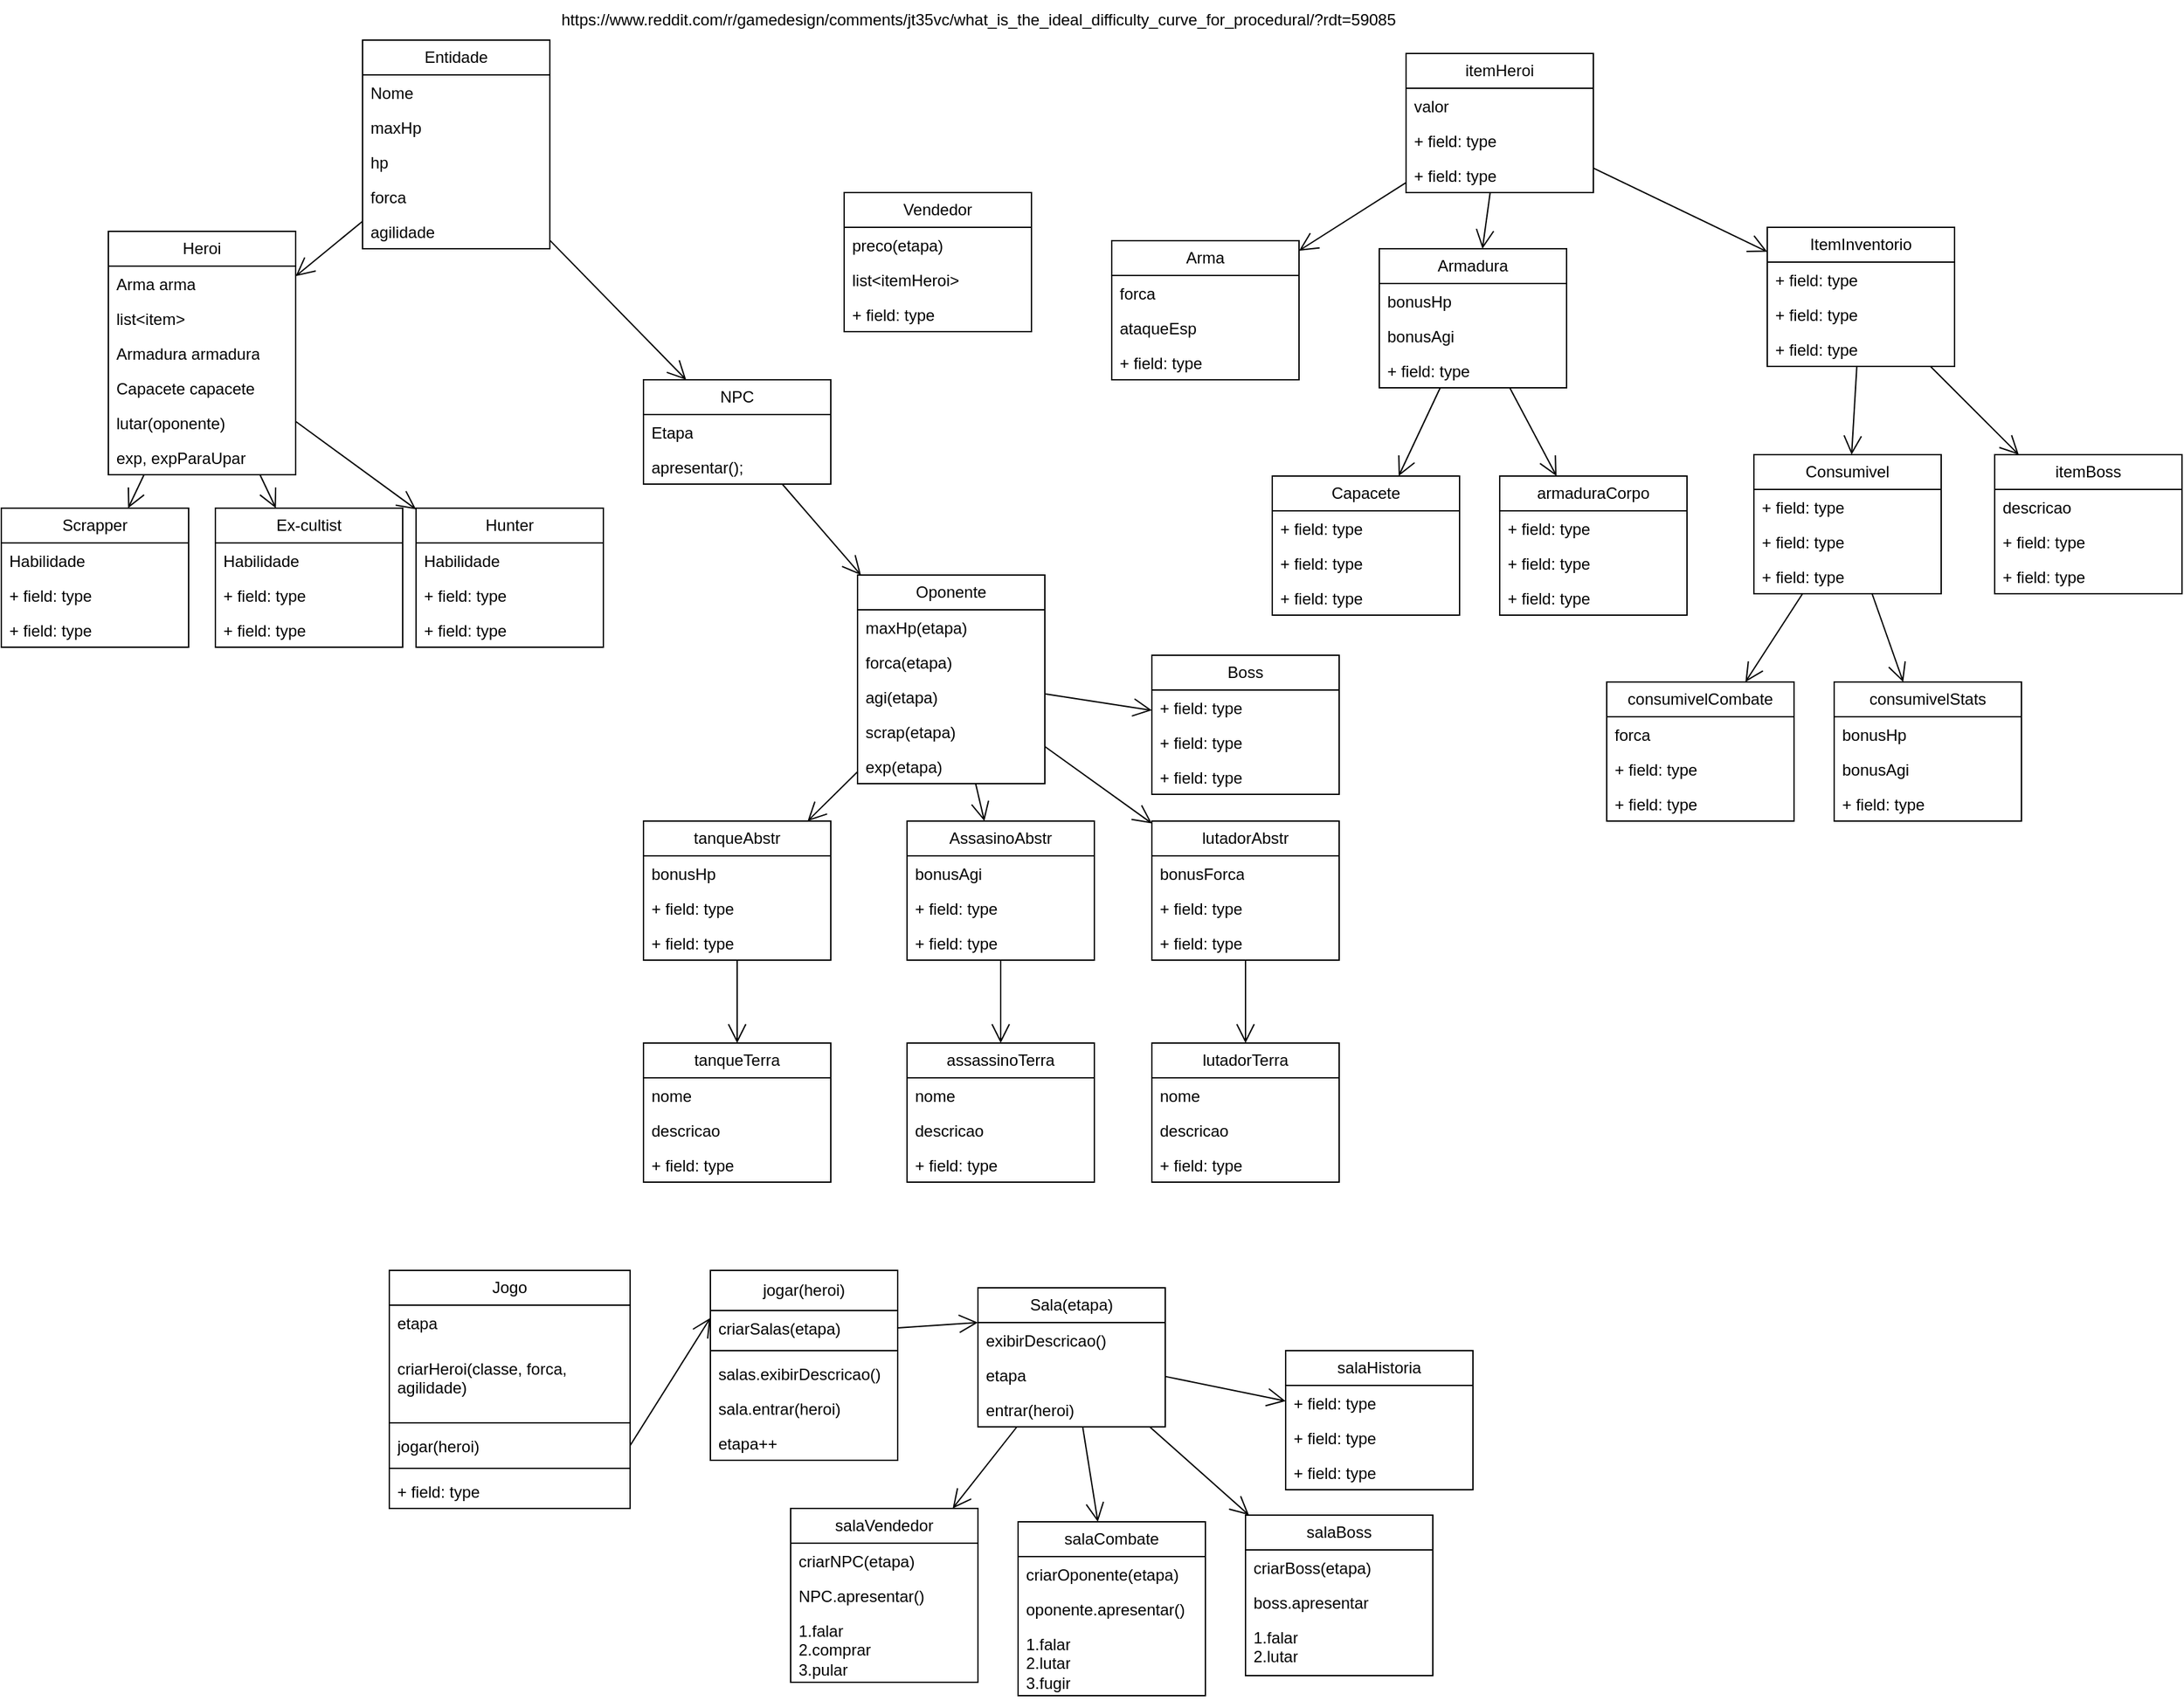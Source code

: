 <mxfile version="26.0.11">
  <diagram name="Page-1" id="Ks4hUjTOmoQuLoW8zNVV">
    <mxGraphModel dx="1886" dy="828" grid="1" gridSize="10" guides="1" tooltips="1" connect="1" arrows="1" fold="1" page="1" pageScale="1" pageWidth="827" pageHeight="1169" math="0" shadow="0">
      <root>
        <mxCell id="0" />
        <mxCell id="1" parent="0" />
        <mxCell id="yv2bnirGz5RgoXfBu01a-6" value="Entidade" style="swimlane;fontStyle=0;childLayout=stackLayout;horizontal=1;startSize=26;fillColor=none;horizontalStack=0;resizeParent=1;resizeParentMax=0;resizeLast=0;collapsible=1;marginBottom=0;whiteSpace=wrap;html=1;" parent="1" vertex="1">
          <mxGeometry x="280" y="30" width="140" height="156" as="geometry" />
        </mxCell>
        <mxCell id="yv2bnirGz5RgoXfBu01a-7" value="Nome" style="text;strokeColor=none;fillColor=none;align=left;verticalAlign=top;spacingLeft=4;spacingRight=4;overflow=hidden;rotatable=0;points=[[0,0.5],[1,0.5]];portConstraint=eastwest;whiteSpace=wrap;html=1;" parent="yv2bnirGz5RgoXfBu01a-6" vertex="1">
          <mxGeometry y="26" width="140" height="26" as="geometry" />
        </mxCell>
        <mxCell id="yv2bnirGz5RgoXfBu01a-8" value="maxHp" style="text;strokeColor=none;fillColor=none;align=left;verticalAlign=top;spacingLeft=4;spacingRight=4;overflow=hidden;rotatable=0;points=[[0,0.5],[1,0.5]];portConstraint=eastwest;whiteSpace=wrap;html=1;" parent="yv2bnirGz5RgoXfBu01a-6" vertex="1">
          <mxGeometry y="52" width="140" height="26" as="geometry" />
        </mxCell>
        <mxCell id="yv2bnirGz5RgoXfBu01a-9" value="hp" style="text;strokeColor=none;fillColor=none;align=left;verticalAlign=top;spacingLeft=4;spacingRight=4;overflow=hidden;rotatable=0;points=[[0,0.5],[1,0.5]];portConstraint=eastwest;whiteSpace=wrap;html=1;" parent="yv2bnirGz5RgoXfBu01a-6" vertex="1">
          <mxGeometry y="78" width="140" height="26" as="geometry" />
        </mxCell>
        <mxCell id="yv2bnirGz5RgoXfBu01a-36" value="forca" style="text;strokeColor=none;fillColor=none;align=left;verticalAlign=top;spacingLeft=4;spacingRight=4;overflow=hidden;rotatable=0;points=[[0,0.5],[1,0.5]];portConstraint=eastwest;whiteSpace=wrap;html=1;" parent="yv2bnirGz5RgoXfBu01a-6" vertex="1">
          <mxGeometry y="104" width="140" height="26" as="geometry" />
        </mxCell>
        <mxCell id="yv2bnirGz5RgoXfBu01a-37" value="agilidade" style="text;strokeColor=none;fillColor=none;align=left;verticalAlign=top;spacingLeft=4;spacingRight=4;overflow=hidden;rotatable=0;points=[[0,0.5],[1,0.5]];portConstraint=eastwest;whiteSpace=wrap;html=1;" parent="yv2bnirGz5RgoXfBu01a-6" vertex="1">
          <mxGeometry y="130" width="140" height="26" as="geometry" />
        </mxCell>
        <mxCell id="yv2bnirGz5RgoXfBu01a-10" value="Heroi" style="swimlane;fontStyle=0;childLayout=stackLayout;horizontal=1;startSize=26;fillColor=none;horizontalStack=0;resizeParent=1;resizeParentMax=0;resizeLast=0;collapsible=1;marginBottom=0;whiteSpace=wrap;html=1;" parent="1" vertex="1">
          <mxGeometry x="90" y="173" width="140" height="182" as="geometry" />
        </mxCell>
        <mxCell id="yv2bnirGz5RgoXfBu01a-11" value="Arma arma" style="text;strokeColor=none;fillColor=none;align=left;verticalAlign=top;spacingLeft=4;spacingRight=4;overflow=hidden;rotatable=0;points=[[0,0.5],[1,0.5]];portConstraint=eastwest;whiteSpace=wrap;html=1;" parent="yv2bnirGz5RgoXfBu01a-10" vertex="1">
          <mxGeometry y="26" width="140" height="26" as="geometry" />
        </mxCell>
        <mxCell id="yv2bnirGz5RgoXfBu01a-12" value="list&amp;lt;item&amp;gt;" style="text;strokeColor=none;fillColor=none;align=left;verticalAlign=top;spacingLeft=4;spacingRight=4;overflow=hidden;rotatable=0;points=[[0,0.5],[1,0.5]];portConstraint=eastwest;whiteSpace=wrap;html=1;" parent="yv2bnirGz5RgoXfBu01a-10" vertex="1">
          <mxGeometry y="52" width="140" height="26" as="geometry" />
        </mxCell>
        <mxCell id="yv2bnirGz5RgoXfBu01a-13" value="Armadura armadura" style="text;strokeColor=none;fillColor=none;align=left;verticalAlign=top;spacingLeft=4;spacingRight=4;overflow=hidden;rotatable=0;points=[[0,0.5],[1,0.5]];portConstraint=eastwest;whiteSpace=wrap;html=1;" parent="yv2bnirGz5RgoXfBu01a-10" vertex="1">
          <mxGeometry y="78" width="140" height="26" as="geometry" />
        </mxCell>
        <mxCell id="yv2bnirGz5RgoXfBu01a-42" value="Capacete capacete" style="text;strokeColor=none;fillColor=none;align=left;verticalAlign=top;spacingLeft=4;spacingRight=4;overflow=hidden;rotatable=0;points=[[0,0.5],[1,0.5]];portConstraint=eastwest;whiteSpace=wrap;html=1;" parent="yv2bnirGz5RgoXfBu01a-10" vertex="1">
          <mxGeometry y="104" width="140" height="26" as="geometry" />
        </mxCell>
        <mxCell id="swYuhHU8uoM_fTpDtXaQ-71" value="lutar(oponente)" style="text;strokeColor=none;fillColor=none;align=left;verticalAlign=top;spacingLeft=4;spacingRight=4;overflow=hidden;rotatable=0;points=[[0,0.5],[1,0.5]];portConstraint=eastwest;whiteSpace=wrap;html=1;" parent="yv2bnirGz5RgoXfBu01a-10" vertex="1">
          <mxGeometry y="130" width="140" height="26" as="geometry" />
        </mxCell>
        <mxCell id="swYuhHU8uoM_fTpDtXaQ-85" value="exp, expParaUpar" style="text;strokeColor=none;fillColor=none;align=left;verticalAlign=top;spacingLeft=4;spacingRight=4;overflow=hidden;rotatable=0;points=[[0,0.5],[1,0.5]];portConstraint=eastwest;whiteSpace=wrap;html=1;" parent="yv2bnirGz5RgoXfBu01a-10" vertex="1">
          <mxGeometry y="156" width="140" height="26" as="geometry" />
        </mxCell>
        <mxCell id="yv2bnirGz5RgoXfBu01a-14" value="NPC" style="swimlane;fontStyle=0;childLayout=stackLayout;horizontal=1;startSize=26;fillColor=none;horizontalStack=0;resizeParent=1;resizeParentMax=0;resizeLast=0;collapsible=1;marginBottom=0;whiteSpace=wrap;html=1;" parent="1" vertex="1">
          <mxGeometry x="490" y="284" width="140" height="78" as="geometry" />
        </mxCell>
        <mxCell id="yv2bnirGz5RgoXfBu01a-15" value="Etapa" style="text;strokeColor=none;fillColor=none;align=left;verticalAlign=top;spacingLeft=4;spacingRight=4;overflow=hidden;rotatable=0;points=[[0,0.5],[1,0.5]];portConstraint=eastwest;whiteSpace=wrap;html=1;" parent="yv2bnirGz5RgoXfBu01a-14" vertex="1">
          <mxGeometry y="26" width="140" height="26" as="geometry" />
        </mxCell>
        <mxCell id="yv2bnirGz5RgoXfBu01a-17" value="apresentar();" style="text;strokeColor=none;fillColor=none;align=left;verticalAlign=top;spacingLeft=4;spacingRight=4;overflow=hidden;rotatable=0;points=[[0,0.5],[1,0.5]];portConstraint=eastwest;whiteSpace=wrap;html=1;" parent="yv2bnirGz5RgoXfBu01a-14" vertex="1">
          <mxGeometry y="52" width="140" height="26" as="geometry" />
        </mxCell>
        <mxCell id="yv2bnirGz5RgoXfBu01a-19" value="" style="endArrow=open;endFill=1;endSize=12;html=1;rounded=0;" parent="1" source="yv2bnirGz5RgoXfBu01a-6" target="yv2bnirGz5RgoXfBu01a-10" edge="1">
          <mxGeometry width="160" relative="1" as="geometry">
            <mxPoint x="330" y="380" as="sourcePoint" />
            <mxPoint x="490" y="380" as="targetPoint" />
          </mxGeometry>
        </mxCell>
        <mxCell id="yv2bnirGz5RgoXfBu01a-20" value="" style="endArrow=open;endFill=1;endSize=12;html=1;rounded=0;" parent="1" source="yv2bnirGz5RgoXfBu01a-6" target="yv2bnirGz5RgoXfBu01a-14" edge="1">
          <mxGeometry width="160" relative="1" as="geometry">
            <mxPoint x="309" y="154" as="sourcePoint" />
            <mxPoint x="235" y="240" as="targetPoint" />
          </mxGeometry>
        </mxCell>
        <mxCell id="yv2bnirGz5RgoXfBu01a-21" value="Scrapper" style="swimlane;fontStyle=0;childLayout=stackLayout;horizontal=1;startSize=26;fillColor=none;horizontalStack=0;resizeParent=1;resizeParentMax=0;resizeLast=0;collapsible=1;marginBottom=0;whiteSpace=wrap;html=1;" parent="1" vertex="1">
          <mxGeometry x="10" y="380" width="140" height="104" as="geometry" />
        </mxCell>
        <mxCell id="yv2bnirGz5RgoXfBu01a-22" value="Habilidade" style="text;strokeColor=none;fillColor=none;align=left;verticalAlign=top;spacingLeft=4;spacingRight=4;overflow=hidden;rotatable=0;points=[[0,0.5],[1,0.5]];portConstraint=eastwest;whiteSpace=wrap;html=1;" parent="yv2bnirGz5RgoXfBu01a-21" vertex="1">
          <mxGeometry y="26" width="140" height="26" as="geometry" />
        </mxCell>
        <mxCell id="yv2bnirGz5RgoXfBu01a-23" value="+ field: type" style="text;strokeColor=none;fillColor=none;align=left;verticalAlign=top;spacingLeft=4;spacingRight=4;overflow=hidden;rotatable=0;points=[[0,0.5],[1,0.5]];portConstraint=eastwest;whiteSpace=wrap;html=1;" parent="yv2bnirGz5RgoXfBu01a-21" vertex="1">
          <mxGeometry y="52" width="140" height="26" as="geometry" />
        </mxCell>
        <mxCell id="yv2bnirGz5RgoXfBu01a-24" value="+ field: type" style="text;strokeColor=none;fillColor=none;align=left;verticalAlign=top;spacingLeft=4;spacingRight=4;overflow=hidden;rotatable=0;points=[[0,0.5],[1,0.5]];portConstraint=eastwest;whiteSpace=wrap;html=1;" parent="yv2bnirGz5RgoXfBu01a-21" vertex="1">
          <mxGeometry y="78" width="140" height="26" as="geometry" />
        </mxCell>
        <mxCell id="yv2bnirGz5RgoXfBu01a-25" value="Ex-cultist" style="swimlane;fontStyle=0;childLayout=stackLayout;horizontal=1;startSize=26;fillColor=none;horizontalStack=0;resizeParent=1;resizeParentMax=0;resizeLast=0;collapsible=1;marginBottom=0;whiteSpace=wrap;html=1;" parent="1" vertex="1">
          <mxGeometry x="170" y="380" width="140" height="104" as="geometry" />
        </mxCell>
        <mxCell id="yv2bnirGz5RgoXfBu01a-26" value="Habilidade" style="text;strokeColor=none;fillColor=none;align=left;verticalAlign=top;spacingLeft=4;spacingRight=4;overflow=hidden;rotatable=0;points=[[0,0.5],[1,0.5]];portConstraint=eastwest;whiteSpace=wrap;html=1;" parent="yv2bnirGz5RgoXfBu01a-25" vertex="1">
          <mxGeometry y="26" width="140" height="26" as="geometry" />
        </mxCell>
        <mxCell id="yv2bnirGz5RgoXfBu01a-27" value="+ field: type" style="text;strokeColor=none;fillColor=none;align=left;verticalAlign=top;spacingLeft=4;spacingRight=4;overflow=hidden;rotatable=0;points=[[0,0.5],[1,0.5]];portConstraint=eastwest;whiteSpace=wrap;html=1;" parent="yv2bnirGz5RgoXfBu01a-25" vertex="1">
          <mxGeometry y="52" width="140" height="26" as="geometry" />
        </mxCell>
        <mxCell id="yv2bnirGz5RgoXfBu01a-28" value="+ field: type" style="text;strokeColor=none;fillColor=none;align=left;verticalAlign=top;spacingLeft=4;spacingRight=4;overflow=hidden;rotatable=0;points=[[0,0.5],[1,0.5]];portConstraint=eastwest;whiteSpace=wrap;html=1;" parent="yv2bnirGz5RgoXfBu01a-25" vertex="1">
          <mxGeometry y="78" width="140" height="26" as="geometry" />
        </mxCell>
        <mxCell id="yv2bnirGz5RgoXfBu01a-29" value="Hunter" style="swimlane;fontStyle=0;childLayout=stackLayout;horizontal=1;startSize=26;fillColor=none;horizontalStack=0;resizeParent=1;resizeParentMax=0;resizeLast=0;collapsible=1;marginBottom=0;whiteSpace=wrap;html=1;" parent="1" vertex="1">
          <mxGeometry x="320" y="380" width="140" height="104" as="geometry" />
        </mxCell>
        <mxCell id="yv2bnirGz5RgoXfBu01a-30" value="Habilidade" style="text;strokeColor=none;fillColor=none;align=left;verticalAlign=top;spacingLeft=4;spacingRight=4;overflow=hidden;rotatable=0;points=[[0,0.5],[1,0.5]];portConstraint=eastwest;whiteSpace=wrap;html=1;" parent="yv2bnirGz5RgoXfBu01a-29" vertex="1">
          <mxGeometry y="26" width="140" height="26" as="geometry" />
        </mxCell>
        <mxCell id="yv2bnirGz5RgoXfBu01a-31" value="+ field: type" style="text;strokeColor=none;fillColor=none;align=left;verticalAlign=top;spacingLeft=4;spacingRight=4;overflow=hidden;rotatable=0;points=[[0,0.5],[1,0.5]];portConstraint=eastwest;whiteSpace=wrap;html=1;" parent="yv2bnirGz5RgoXfBu01a-29" vertex="1">
          <mxGeometry y="52" width="140" height="26" as="geometry" />
        </mxCell>
        <mxCell id="yv2bnirGz5RgoXfBu01a-32" value="+ field: type" style="text;strokeColor=none;fillColor=none;align=left;verticalAlign=top;spacingLeft=4;spacingRight=4;overflow=hidden;rotatable=0;points=[[0,0.5],[1,0.5]];portConstraint=eastwest;whiteSpace=wrap;html=1;" parent="yv2bnirGz5RgoXfBu01a-29" vertex="1">
          <mxGeometry y="78" width="140" height="26" as="geometry" />
        </mxCell>
        <mxCell id="yv2bnirGz5RgoXfBu01a-33" value="" style="endArrow=open;endFill=1;endSize=12;html=1;rounded=0;" parent="1" source="yv2bnirGz5RgoXfBu01a-10" target="yv2bnirGz5RgoXfBu01a-21" edge="1">
          <mxGeometry width="160" relative="1" as="geometry">
            <mxPoint x="100" y="390" as="sourcePoint" />
            <mxPoint x="260" y="390" as="targetPoint" />
          </mxGeometry>
        </mxCell>
        <mxCell id="yv2bnirGz5RgoXfBu01a-34" value="" style="endArrow=open;endFill=1;endSize=12;html=1;rounded=0;" parent="1" source="yv2bnirGz5RgoXfBu01a-10" target="yv2bnirGz5RgoXfBu01a-25" edge="1">
          <mxGeometry width="160" relative="1" as="geometry">
            <mxPoint x="430" y="250" as="sourcePoint" />
            <mxPoint x="240" y="330" as="targetPoint" />
          </mxGeometry>
        </mxCell>
        <mxCell id="yv2bnirGz5RgoXfBu01a-35" value="" style="endArrow=open;endFill=1;endSize=12;html=1;rounded=0;" parent="1" source="yv2bnirGz5RgoXfBu01a-10" target="yv2bnirGz5RgoXfBu01a-29" edge="1">
          <mxGeometry width="160" relative="1" as="geometry">
            <mxPoint x="420" y="670" as="sourcePoint" />
            <mxPoint x="580" y="670" as="targetPoint" />
          </mxGeometry>
        </mxCell>
        <mxCell id="yv2bnirGz5RgoXfBu01a-43" value="itemHeroi" style="swimlane;fontStyle=0;childLayout=stackLayout;horizontal=1;startSize=26;fillColor=none;horizontalStack=0;resizeParent=1;resizeParentMax=0;resizeLast=0;collapsible=1;marginBottom=0;whiteSpace=wrap;html=1;" parent="1" vertex="1">
          <mxGeometry x="1060" y="40" width="140" height="104" as="geometry" />
        </mxCell>
        <mxCell id="yv2bnirGz5RgoXfBu01a-44" value="valor" style="text;strokeColor=none;fillColor=none;align=left;verticalAlign=top;spacingLeft=4;spacingRight=4;overflow=hidden;rotatable=0;points=[[0,0.5],[1,0.5]];portConstraint=eastwest;whiteSpace=wrap;html=1;" parent="yv2bnirGz5RgoXfBu01a-43" vertex="1">
          <mxGeometry y="26" width="140" height="26" as="geometry" />
        </mxCell>
        <mxCell id="yv2bnirGz5RgoXfBu01a-45" value="+ field: type" style="text;strokeColor=none;fillColor=none;align=left;verticalAlign=top;spacingLeft=4;spacingRight=4;overflow=hidden;rotatable=0;points=[[0,0.5],[1,0.5]];portConstraint=eastwest;whiteSpace=wrap;html=1;" parent="yv2bnirGz5RgoXfBu01a-43" vertex="1">
          <mxGeometry y="52" width="140" height="26" as="geometry" />
        </mxCell>
        <mxCell id="yv2bnirGz5RgoXfBu01a-46" value="+ field: type" style="text;strokeColor=none;fillColor=none;align=left;verticalAlign=top;spacingLeft=4;spacingRight=4;overflow=hidden;rotatable=0;points=[[0,0.5],[1,0.5]];portConstraint=eastwest;whiteSpace=wrap;html=1;" parent="yv2bnirGz5RgoXfBu01a-43" vertex="1">
          <mxGeometry y="78" width="140" height="26" as="geometry" />
        </mxCell>
        <mxCell id="yv2bnirGz5RgoXfBu01a-47" value="Arma" style="swimlane;fontStyle=0;childLayout=stackLayout;horizontal=1;startSize=26;fillColor=none;horizontalStack=0;resizeParent=1;resizeParentMax=0;resizeLast=0;collapsible=1;marginBottom=0;whiteSpace=wrap;html=1;" parent="1" vertex="1">
          <mxGeometry x="840" y="180" width="140" height="104" as="geometry" />
        </mxCell>
        <mxCell id="yv2bnirGz5RgoXfBu01a-48" value="forca" style="text;strokeColor=none;fillColor=none;align=left;verticalAlign=top;spacingLeft=4;spacingRight=4;overflow=hidden;rotatable=0;points=[[0,0.5],[1,0.5]];portConstraint=eastwest;whiteSpace=wrap;html=1;" parent="yv2bnirGz5RgoXfBu01a-47" vertex="1">
          <mxGeometry y="26" width="140" height="26" as="geometry" />
        </mxCell>
        <mxCell id="yv2bnirGz5RgoXfBu01a-49" value="ataqueEsp" style="text;strokeColor=none;fillColor=none;align=left;verticalAlign=top;spacingLeft=4;spacingRight=4;overflow=hidden;rotatable=0;points=[[0,0.5],[1,0.5]];portConstraint=eastwest;whiteSpace=wrap;html=1;" parent="yv2bnirGz5RgoXfBu01a-47" vertex="1">
          <mxGeometry y="52" width="140" height="26" as="geometry" />
        </mxCell>
        <mxCell id="yv2bnirGz5RgoXfBu01a-50" value="+ field: type" style="text;strokeColor=none;fillColor=none;align=left;verticalAlign=top;spacingLeft=4;spacingRight=4;overflow=hidden;rotatable=0;points=[[0,0.5],[1,0.5]];portConstraint=eastwest;whiteSpace=wrap;html=1;" parent="yv2bnirGz5RgoXfBu01a-47" vertex="1">
          <mxGeometry y="78" width="140" height="26" as="geometry" />
        </mxCell>
        <mxCell id="yv2bnirGz5RgoXfBu01a-51" value="Armadura" style="swimlane;fontStyle=0;childLayout=stackLayout;horizontal=1;startSize=26;fillColor=none;horizontalStack=0;resizeParent=1;resizeParentMax=0;resizeLast=0;collapsible=1;marginBottom=0;whiteSpace=wrap;html=1;" parent="1" vertex="1">
          <mxGeometry x="1040" y="186" width="140" height="104" as="geometry" />
        </mxCell>
        <mxCell id="yv2bnirGz5RgoXfBu01a-52" value="bonusHp" style="text;strokeColor=none;fillColor=none;align=left;verticalAlign=top;spacingLeft=4;spacingRight=4;overflow=hidden;rotatable=0;points=[[0,0.5],[1,0.5]];portConstraint=eastwest;whiteSpace=wrap;html=1;" parent="yv2bnirGz5RgoXfBu01a-51" vertex="1">
          <mxGeometry y="26" width="140" height="26" as="geometry" />
        </mxCell>
        <mxCell id="yv2bnirGz5RgoXfBu01a-53" value="bonusAgi" style="text;strokeColor=none;fillColor=none;align=left;verticalAlign=top;spacingLeft=4;spacingRight=4;overflow=hidden;rotatable=0;points=[[0,0.5],[1,0.5]];portConstraint=eastwest;whiteSpace=wrap;html=1;" parent="yv2bnirGz5RgoXfBu01a-51" vertex="1">
          <mxGeometry y="52" width="140" height="26" as="geometry" />
        </mxCell>
        <mxCell id="yv2bnirGz5RgoXfBu01a-54" value="+ field: type" style="text;strokeColor=none;fillColor=none;align=left;verticalAlign=top;spacingLeft=4;spacingRight=4;overflow=hidden;rotatable=0;points=[[0,0.5],[1,0.5]];portConstraint=eastwest;whiteSpace=wrap;html=1;" parent="yv2bnirGz5RgoXfBu01a-51" vertex="1">
          <mxGeometry y="78" width="140" height="26" as="geometry" />
        </mxCell>
        <mxCell id="yv2bnirGz5RgoXfBu01a-55" value="Capacete" style="swimlane;fontStyle=0;childLayout=stackLayout;horizontal=1;startSize=26;fillColor=none;horizontalStack=0;resizeParent=1;resizeParentMax=0;resizeLast=0;collapsible=1;marginBottom=0;whiteSpace=wrap;html=1;" parent="1" vertex="1">
          <mxGeometry x="960" y="356" width="140" height="104" as="geometry" />
        </mxCell>
        <mxCell id="yv2bnirGz5RgoXfBu01a-56" value="+ field: type" style="text;strokeColor=none;fillColor=none;align=left;verticalAlign=top;spacingLeft=4;spacingRight=4;overflow=hidden;rotatable=0;points=[[0,0.5],[1,0.5]];portConstraint=eastwest;whiteSpace=wrap;html=1;" parent="yv2bnirGz5RgoXfBu01a-55" vertex="1">
          <mxGeometry y="26" width="140" height="26" as="geometry" />
        </mxCell>
        <mxCell id="yv2bnirGz5RgoXfBu01a-57" value="+ field: type" style="text;strokeColor=none;fillColor=none;align=left;verticalAlign=top;spacingLeft=4;spacingRight=4;overflow=hidden;rotatable=0;points=[[0,0.5],[1,0.5]];portConstraint=eastwest;whiteSpace=wrap;html=1;" parent="yv2bnirGz5RgoXfBu01a-55" vertex="1">
          <mxGeometry y="52" width="140" height="26" as="geometry" />
        </mxCell>
        <mxCell id="yv2bnirGz5RgoXfBu01a-58" value="+ field: type" style="text;strokeColor=none;fillColor=none;align=left;verticalAlign=top;spacingLeft=4;spacingRight=4;overflow=hidden;rotatable=0;points=[[0,0.5],[1,0.5]];portConstraint=eastwest;whiteSpace=wrap;html=1;" parent="yv2bnirGz5RgoXfBu01a-55" vertex="1">
          <mxGeometry y="78" width="140" height="26" as="geometry" />
        </mxCell>
        <mxCell id="yv2bnirGz5RgoXfBu01a-59" value="armaduraCorpo" style="swimlane;fontStyle=0;childLayout=stackLayout;horizontal=1;startSize=26;fillColor=none;horizontalStack=0;resizeParent=1;resizeParentMax=0;resizeLast=0;collapsible=1;marginBottom=0;whiteSpace=wrap;html=1;" parent="1" vertex="1">
          <mxGeometry x="1130" y="356" width="140" height="104" as="geometry" />
        </mxCell>
        <mxCell id="yv2bnirGz5RgoXfBu01a-60" value="+ field: type" style="text;strokeColor=none;fillColor=none;align=left;verticalAlign=top;spacingLeft=4;spacingRight=4;overflow=hidden;rotatable=0;points=[[0,0.5],[1,0.5]];portConstraint=eastwest;whiteSpace=wrap;html=1;" parent="yv2bnirGz5RgoXfBu01a-59" vertex="1">
          <mxGeometry y="26" width="140" height="26" as="geometry" />
        </mxCell>
        <mxCell id="yv2bnirGz5RgoXfBu01a-61" value="+ field: type" style="text;strokeColor=none;fillColor=none;align=left;verticalAlign=top;spacingLeft=4;spacingRight=4;overflow=hidden;rotatable=0;points=[[0,0.5],[1,0.5]];portConstraint=eastwest;whiteSpace=wrap;html=1;" parent="yv2bnirGz5RgoXfBu01a-59" vertex="1">
          <mxGeometry y="52" width="140" height="26" as="geometry" />
        </mxCell>
        <mxCell id="yv2bnirGz5RgoXfBu01a-62" value="+ field: type" style="text;strokeColor=none;fillColor=none;align=left;verticalAlign=top;spacingLeft=4;spacingRight=4;overflow=hidden;rotatable=0;points=[[0,0.5],[1,0.5]];portConstraint=eastwest;whiteSpace=wrap;html=1;" parent="yv2bnirGz5RgoXfBu01a-59" vertex="1">
          <mxGeometry y="78" width="140" height="26" as="geometry" />
        </mxCell>
        <mxCell id="yv2bnirGz5RgoXfBu01a-63" value="ItemInventorio" style="swimlane;fontStyle=0;childLayout=stackLayout;horizontal=1;startSize=26;fillColor=none;horizontalStack=0;resizeParent=1;resizeParentMax=0;resizeLast=0;collapsible=1;marginBottom=0;whiteSpace=wrap;html=1;" parent="1" vertex="1">
          <mxGeometry x="1330" y="170" width="140" height="104" as="geometry" />
        </mxCell>
        <mxCell id="yv2bnirGz5RgoXfBu01a-64" value="+ field: type" style="text;strokeColor=none;fillColor=none;align=left;verticalAlign=top;spacingLeft=4;spacingRight=4;overflow=hidden;rotatable=0;points=[[0,0.5],[1,0.5]];portConstraint=eastwest;whiteSpace=wrap;html=1;" parent="yv2bnirGz5RgoXfBu01a-63" vertex="1">
          <mxGeometry y="26" width="140" height="26" as="geometry" />
        </mxCell>
        <mxCell id="yv2bnirGz5RgoXfBu01a-65" value="+ field: type" style="text;strokeColor=none;fillColor=none;align=left;verticalAlign=top;spacingLeft=4;spacingRight=4;overflow=hidden;rotatable=0;points=[[0,0.5],[1,0.5]];portConstraint=eastwest;whiteSpace=wrap;html=1;" parent="yv2bnirGz5RgoXfBu01a-63" vertex="1">
          <mxGeometry y="52" width="140" height="26" as="geometry" />
        </mxCell>
        <mxCell id="yv2bnirGz5RgoXfBu01a-66" value="+ field: type" style="text;strokeColor=none;fillColor=none;align=left;verticalAlign=top;spacingLeft=4;spacingRight=4;overflow=hidden;rotatable=0;points=[[0,0.5],[1,0.5]];portConstraint=eastwest;whiteSpace=wrap;html=1;" parent="yv2bnirGz5RgoXfBu01a-63" vertex="1">
          <mxGeometry y="78" width="140" height="26" as="geometry" />
        </mxCell>
        <mxCell id="yv2bnirGz5RgoXfBu01a-67" value="Consumivel" style="swimlane;fontStyle=0;childLayout=stackLayout;horizontal=1;startSize=26;fillColor=none;horizontalStack=0;resizeParent=1;resizeParentMax=0;resizeLast=0;collapsible=1;marginBottom=0;whiteSpace=wrap;html=1;" parent="1" vertex="1">
          <mxGeometry x="1320" y="340" width="140" height="104" as="geometry" />
        </mxCell>
        <mxCell id="yv2bnirGz5RgoXfBu01a-68" value="+ field: type" style="text;strokeColor=none;fillColor=none;align=left;verticalAlign=top;spacingLeft=4;spacingRight=4;overflow=hidden;rotatable=0;points=[[0,0.5],[1,0.5]];portConstraint=eastwest;whiteSpace=wrap;html=1;" parent="yv2bnirGz5RgoXfBu01a-67" vertex="1">
          <mxGeometry y="26" width="140" height="26" as="geometry" />
        </mxCell>
        <mxCell id="yv2bnirGz5RgoXfBu01a-69" value="+ field: type" style="text;strokeColor=none;fillColor=none;align=left;verticalAlign=top;spacingLeft=4;spacingRight=4;overflow=hidden;rotatable=0;points=[[0,0.5],[1,0.5]];portConstraint=eastwest;whiteSpace=wrap;html=1;" parent="yv2bnirGz5RgoXfBu01a-67" vertex="1">
          <mxGeometry y="52" width="140" height="26" as="geometry" />
        </mxCell>
        <mxCell id="yv2bnirGz5RgoXfBu01a-70" value="+ field: type" style="text;strokeColor=none;fillColor=none;align=left;verticalAlign=top;spacingLeft=4;spacingRight=4;overflow=hidden;rotatable=0;points=[[0,0.5],[1,0.5]];portConstraint=eastwest;whiteSpace=wrap;html=1;" parent="yv2bnirGz5RgoXfBu01a-67" vertex="1">
          <mxGeometry y="78" width="140" height="26" as="geometry" />
        </mxCell>
        <mxCell id="yv2bnirGz5RgoXfBu01a-71" value="itemBoss" style="swimlane;fontStyle=0;childLayout=stackLayout;horizontal=1;startSize=26;fillColor=none;horizontalStack=0;resizeParent=1;resizeParentMax=0;resizeLast=0;collapsible=1;marginBottom=0;whiteSpace=wrap;html=1;" parent="1" vertex="1">
          <mxGeometry x="1500" y="340" width="140" height="104" as="geometry" />
        </mxCell>
        <mxCell id="yv2bnirGz5RgoXfBu01a-72" value="descricao" style="text;strokeColor=none;fillColor=none;align=left;verticalAlign=top;spacingLeft=4;spacingRight=4;overflow=hidden;rotatable=0;points=[[0,0.5],[1,0.5]];portConstraint=eastwest;whiteSpace=wrap;html=1;" parent="yv2bnirGz5RgoXfBu01a-71" vertex="1">
          <mxGeometry y="26" width="140" height="26" as="geometry" />
        </mxCell>
        <mxCell id="yv2bnirGz5RgoXfBu01a-73" value="+ field: type" style="text;strokeColor=none;fillColor=none;align=left;verticalAlign=top;spacingLeft=4;spacingRight=4;overflow=hidden;rotatable=0;points=[[0,0.5],[1,0.5]];portConstraint=eastwest;whiteSpace=wrap;html=1;" parent="yv2bnirGz5RgoXfBu01a-71" vertex="1">
          <mxGeometry y="52" width="140" height="26" as="geometry" />
        </mxCell>
        <mxCell id="yv2bnirGz5RgoXfBu01a-74" value="+ field: type" style="text;strokeColor=none;fillColor=none;align=left;verticalAlign=top;spacingLeft=4;spacingRight=4;overflow=hidden;rotatable=0;points=[[0,0.5],[1,0.5]];portConstraint=eastwest;whiteSpace=wrap;html=1;" parent="yv2bnirGz5RgoXfBu01a-71" vertex="1">
          <mxGeometry y="78" width="140" height="26" as="geometry" />
        </mxCell>
        <mxCell id="yv2bnirGz5RgoXfBu01a-75" value="consumivelCombate" style="swimlane;fontStyle=0;childLayout=stackLayout;horizontal=1;startSize=26;fillColor=none;horizontalStack=0;resizeParent=1;resizeParentMax=0;resizeLast=0;collapsible=1;marginBottom=0;whiteSpace=wrap;html=1;" parent="1" vertex="1">
          <mxGeometry x="1210" y="510" width="140" height="104" as="geometry" />
        </mxCell>
        <mxCell id="yv2bnirGz5RgoXfBu01a-76" value="forca" style="text;strokeColor=none;fillColor=none;align=left;verticalAlign=top;spacingLeft=4;spacingRight=4;overflow=hidden;rotatable=0;points=[[0,0.5],[1,0.5]];portConstraint=eastwest;whiteSpace=wrap;html=1;" parent="yv2bnirGz5RgoXfBu01a-75" vertex="1">
          <mxGeometry y="26" width="140" height="26" as="geometry" />
        </mxCell>
        <mxCell id="yv2bnirGz5RgoXfBu01a-77" value="+ field: type" style="text;strokeColor=none;fillColor=none;align=left;verticalAlign=top;spacingLeft=4;spacingRight=4;overflow=hidden;rotatable=0;points=[[0,0.5],[1,0.5]];portConstraint=eastwest;whiteSpace=wrap;html=1;" parent="yv2bnirGz5RgoXfBu01a-75" vertex="1">
          <mxGeometry y="52" width="140" height="26" as="geometry" />
        </mxCell>
        <mxCell id="yv2bnirGz5RgoXfBu01a-78" value="+ field: type" style="text;strokeColor=none;fillColor=none;align=left;verticalAlign=top;spacingLeft=4;spacingRight=4;overflow=hidden;rotatable=0;points=[[0,0.5],[1,0.5]];portConstraint=eastwest;whiteSpace=wrap;html=1;" parent="yv2bnirGz5RgoXfBu01a-75" vertex="1">
          <mxGeometry y="78" width="140" height="26" as="geometry" />
        </mxCell>
        <mxCell id="yv2bnirGz5RgoXfBu01a-79" value="consumivelStats" style="swimlane;fontStyle=0;childLayout=stackLayout;horizontal=1;startSize=26;fillColor=none;horizontalStack=0;resizeParent=1;resizeParentMax=0;resizeLast=0;collapsible=1;marginBottom=0;whiteSpace=wrap;html=1;" parent="1" vertex="1">
          <mxGeometry x="1380" y="510" width="140" height="104" as="geometry" />
        </mxCell>
        <mxCell id="yv2bnirGz5RgoXfBu01a-80" value="bonusHp" style="text;strokeColor=none;fillColor=none;align=left;verticalAlign=top;spacingLeft=4;spacingRight=4;overflow=hidden;rotatable=0;points=[[0,0.5],[1,0.5]];portConstraint=eastwest;whiteSpace=wrap;html=1;" parent="yv2bnirGz5RgoXfBu01a-79" vertex="1">
          <mxGeometry y="26" width="140" height="26" as="geometry" />
        </mxCell>
        <mxCell id="yv2bnirGz5RgoXfBu01a-81" value="bonusAgi" style="text;strokeColor=none;fillColor=none;align=left;verticalAlign=top;spacingLeft=4;spacingRight=4;overflow=hidden;rotatable=0;points=[[0,0.5],[1,0.5]];portConstraint=eastwest;whiteSpace=wrap;html=1;" parent="yv2bnirGz5RgoXfBu01a-79" vertex="1">
          <mxGeometry y="52" width="140" height="26" as="geometry" />
        </mxCell>
        <mxCell id="yv2bnirGz5RgoXfBu01a-82" value="+ field: type" style="text;strokeColor=none;fillColor=none;align=left;verticalAlign=top;spacingLeft=4;spacingRight=4;overflow=hidden;rotatable=0;points=[[0,0.5],[1,0.5]];portConstraint=eastwest;whiteSpace=wrap;html=1;" parent="yv2bnirGz5RgoXfBu01a-79" vertex="1">
          <mxGeometry y="78" width="140" height="26" as="geometry" />
        </mxCell>
        <mxCell id="yv2bnirGz5RgoXfBu01a-83" value="" style="endArrow=open;endFill=1;endSize=12;html=1;rounded=0;" parent="1" source="yv2bnirGz5RgoXfBu01a-67" target="yv2bnirGz5RgoXfBu01a-79" edge="1">
          <mxGeometry width="160" relative="1" as="geometry">
            <mxPoint x="970" y="580" as="sourcePoint" />
            <mxPoint x="1130" y="580" as="targetPoint" />
          </mxGeometry>
        </mxCell>
        <mxCell id="yv2bnirGz5RgoXfBu01a-84" value="" style="endArrow=open;endFill=1;endSize=12;html=1;rounded=0;" parent="1" source="yv2bnirGz5RgoXfBu01a-63" target="yv2bnirGz5RgoXfBu01a-71" edge="1">
          <mxGeometry width="160" relative="1" as="geometry">
            <mxPoint x="980" y="590" as="sourcePoint" />
            <mxPoint x="1140" y="590" as="targetPoint" />
          </mxGeometry>
        </mxCell>
        <mxCell id="yv2bnirGz5RgoXfBu01a-85" value="" style="endArrow=open;endFill=1;endSize=12;html=1;rounded=0;" parent="1" source="yv2bnirGz5RgoXfBu01a-63" target="yv2bnirGz5RgoXfBu01a-67" edge="1">
          <mxGeometry width="160" relative="1" as="geometry">
            <mxPoint x="990" y="600" as="sourcePoint" />
            <mxPoint x="1150" y="600" as="targetPoint" />
          </mxGeometry>
        </mxCell>
        <mxCell id="yv2bnirGz5RgoXfBu01a-86" value="" style="endArrow=open;endFill=1;endSize=12;html=1;rounded=0;" parent="1" source="yv2bnirGz5RgoXfBu01a-67" target="yv2bnirGz5RgoXfBu01a-75" edge="1">
          <mxGeometry width="160" relative="1" as="geometry">
            <mxPoint x="1000" y="610" as="sourcePoint" />
            <mxPoint x="1160" y="610" as="targetPoint" />
          </mxGeometry>
        </mxCell>
        <mxCell id="yv2bnirGz5RgoXfBu01a-87" value="" style="endArrow=open;endFill=1;endSize=12;html=1;rounded=0;" parent="1" source="yv2bnirGz5RgoXfBu01a-51" target="yv2bnirGz5RgoXfBu01a-55" edge="1">
          <mxGeometry width="160" relative="1" as="geometry">
            <mxPoint x="1010" y="620" as="sourcePoint" />
            <mxPoint x="1170" y="620" as="targetPoint" />
          </mxGeometry>
        </mxCell>
        <mxCell id="yv2bnirGz5RgoXfBu01a-88" value="" style="endArrow=open;endFill=1;endSize=12;html=1;rounded=0;" parent="1" source="yv2bnirGz5RgoXfBu01a-51" target="yv2bnirGz5RgoXfBu01a-59" edge="1">
          <mxGeometry width="160" relative="1" as="geometry">
            <mxPoint x="1020" y="630" as="sourcePoint" />
            <mxPoint x="1180" y="630" as="targetPoint" />
          </mxGeometry>
        </mxCell>
        <mxCell id="yv2bnirGz5RgoXfBu01a-89" value="" style="endArrow=open;endFill=1;endSize=12;html=1;rounded=0;" parent="1" source="yv2bnirGz5RgoXfBu01a-43" target="yv2bnirGz5RgoXfBu01a-63" edge="1">
          <mxGeometry width="160" relative="1" as="geometry">
            <mxPoint x="1030" y="640" as="sourcePoint" />
            <mxPoint x="1190" y="640" as="targetPoint" />
          </mxGeometry>
        </mxCell>
        <mxCell id="yv2bnirGz5RgoXfBu01a-90" value="" style="endArrow=open;endFill=1;endSize=12;html=1;rounded=0;" parent="1" source="yv2bnirGz5RgoXfBu01a-43" target="yv2bnirGz5RgoXfBu01a-51" edge="1">
          <mxGeometry width="160" relative="1" as="geometry">
            <mxPoint x="1040" y="650" as="sourcePoint" />
            <mxPoint x="1200" y="650" as="targetPoint" />
          </mxGeometry>
        </mxCell>
        <mxCell id="yv2bnirGz5RgoXfBu01a-91" value="" style="endArrow=open;endFill=1;endSize=12;html=1;rounded=0;" parent="1" source="yv2bnirGz5RgoXfBu01a-43" target="yv2bnirGz5RgoXfBu01a-47" edge="1">
          <mxGeometry width="160" relative="1" as="geometry">
            <mxPoint x="940" y="702" as="sourcePoint" />
            <mxPoint x="1210" y="660" as="targetPoint" />
          </mxGeometry>
        </mxCell>
        <mxCell id="yv2bnirGz5RgoXfBu01a-92" value="https://www.reddit.com/r/gamedesign/comments/jt35vc/what_is_the_ideal_difficulty_curve_for_procedural/?rdt=59085" style="text;html=1;align=center;verticalAlign=middle;resizable=0;points=[];autosize=1;strokeColor=none;fillColor=none;" parent="1" vertex="1">
          <mxGeometry x="415" width="650" height="30" as="geometry" />
        </mxCell>
        <mxCell id="swYuhHU8uoM_fTpDtXaQ-2" value="Vendedor" style="swimlane;fontStyle=0;childLayout=stackLayout;horizontal=1;startSize=26;fillColor=none;horizontalStack=0;resizeParent=1;resizeParentMax=0;resizeLast=0;collapsible=1;marginBottom=0;whiteSpace=wrap;html=1;" parent="1" vertex="1">
          <mxGeometry x="640" y="144" width="140" height="104" as="geometry" />
        </mxCell>
        <mxCell id="swYuhHU8uoM_fTpDtXaQ-3" value="preco(etapa)" style="text;strokeColor=none;fillColor=none;align=left;verticalAlign=top;spacingLeft=4;spacingRight=4;overflow=hidden;rotatable=0;points=[[0,0.5],[1,0.5]];portConstraint=eastwest;whiteSpace=wrap;html=1;" parent="swYuhHU8uoM_fTpDtXaQ-2" vertex="1">
          <mxGeometry y="26" width="140" height="26" as="geometry" />
        </mxCell>
        <mxCell id="swYuhHU8uoM_fTpDtXaQ-4" value="list&amp;lt;itemHeroi&amp;gt;" style="text;strokeColor=none;fillColor=none;align=left;verticalAlign=top;spacingLeft=4;spacingRight=4;overflow=hidden;rotatable=0;points=[[0,0.5],[1,0.5]];portConstraint=eastwest;whiteSpace=wrap;html=1;" parent="swYuhHU8uoM_fTpDtXaQ-2" vertex="1">
          <mxGeometry y="52" width="140" height="26" as="geometry" />
        </mxCell>
        <mxCell id="swYuhHU8uoM_fTpDtXaQ-5" value="+ field: type" style="text;strokeColor=none;fillColor=none;align=left;verticalAlign=top;spacingLeft=4;spacingRight=4;overflow=hidden;rotatable=0;points=[[0,0.5],[1,0.5]];portConstraint=eastwest;whiteSpace=wrap;html=1;" parent="swYuhHU8uoM_fTpDtXaQ-2" vertex="1">
          <mxGeometry y="78" width="140" height="26" as="geometry" />
        </mxCell>
        <mxCell id="swYuhHU8uoM_fTpDtXaQ-6" value="Oponente" style="swimlane;fontStyle=0;childLayout=stackLayout;horizontal=1;startSize=26;fillColor=none;horizontalStack=0;resizeParent=1;resizeParentMax=0;resizeLast=0;collapsible=1;marginBottom=0;whiteSpace=wrap;html=1;" parent="1" vertex="1">
          <mxGeometry x="650" y="430" width="140" height="156" as="geometry" />
        </mxCell>
        <mxCell id="swYuhHU8uoM_fTpDtXaQ-7" value="maxHp(etapa)" style="text;strokeColor=none;fillColor=none;align=left;verticalAlign=top;spacingLeft=4;spacingRight=4;overflow=hidden;rotatable=0;points=[[0,0.5],[1,0.5]];portConstraint=eastwest;whiteSpace=wrap;html=1;" parent="swYuhHU8uoM_fTpDtXaQ-6" vertex="1">
          <mxGeometry y="26" width="140" height="26" as="geometry" />
        </mxCell>
        <mxCell id="swYuhHU8uoM_fTpDtXaQ-8" value="forca(etapa)" style="text;strokeColor=none;fillColor=none;align=left;verticalAlign=top;spacingLeft=4;spacingRight=4;overflow=hidden;rotatable=0;points=[[0,0.5],[1,0.5]];portConstraint=eastwest;whiteSpace=wrap;html=1;" parent="swYuhHU8uoM_fTpDtXaQ-6" vertex="1">
          <mxGeometry y="52" width="140" height="26" as="geometry" />
        </mxCell>
        <mxCell id="swYuhHU8uoM_fTpDtXaQ-9" value="agi(etapa)" style="text;strokeColor=none;fillColor=none;align=left;verticalAlign=top;spacingLeft=4;spacingRight=4;overflow=hidden;rotatable=0;points=[[0,0.5],[1,0.5]];portConstraint=eastwest;whiteSpace=wrap;html=1;" parent="swYuhHU8uoM_fTpDtXaQ-6" vertex="1">
          <mxGeometry y="78" width="140" height="26" as="geometry" />
        </mxCell>
        <mxCell id="swYuhHU8uoM_fTpDtXaQ-12" value="scrap(etapa)" style="text;strokeColor=none;fillColor=none;align=left;verticalAlign=top;spacingLeft=4;spacingRight=4;overflow=hidden;rotatable=0;points=[[0,0.5],[1,0.5]];portConstraint=eastwest;whiteSpace=wrap;html=1;" parent="swYuhHU8uoM_fTpDtXaQ-6" vertex="1">
          <mxGeometry y="104" width="140" height="26" as="geometry" />
        </mxCell>
        <mxCell id="swYuhHU8uoM_fTpDtXaQ-86" value="exp(etapa)" style="text;strokeColor=none;fillColor=none;align=left;verticalAlign=top;spacingLeft=4;spacingRight=4;overflow=hidden;rotatable=0;points=[[0,0.5],[1,0.5]];portConstraint=eastwest;whiteSpace=wrap;html=1;" parent="swYuhHU8uoM_fTpDtXaQ-6" vertex="1">
          <mxGeometry y="130" width="140" height="26" as="geometry" />
        </mxCell>
        <mxCell id="swYuhHU8uoM_fTpDtXaQ-11" value="" style="endArrow=open;endFill=1;endSize=12;html=1;rounded=0;" parent="1" source="yv2bnirGz5RgoXfBu01a-14" target="swYuhHU8uoM_fTpDtXaQ-6" edge="1">
          <mxGeometry width="160" relative="1" as="geometry">
            <mxPoint x="250" y="710" as="sourcePoint" />
            <mxPoint x="410" y="710" as="targetPoint" />
          </mxGeometry>
        </mxCell>
        <mxCell id="swYuhHU8uoM_fTpDtXaQ-13" value="tanqueAbstr" style="swimlane;fontStyle=0;childLayout=stackLayout;horizontal=1;startSize=26;fillColor=none;horizontalStack=0;resizeParent=1;resizeParentMax=0;resizeLast=0;collapsible=1;marginBottom=0;whiteSpace=wrap;html=1;" parent="1" vertex="1">
          <mxGeometry x="490" y="614" width="140" height="104" as="geometry" />
        </mxCell>
        <mxCell id="swYuhHU8uoM_fTpDtXaQ-14" value="bonusHp" style="text;strokeColor=none;fillColor=none;align=left;verticalAlign=top;spacingLeft=4;spacingRight=4;overflow=hidden;rotatable=0;points=[[0,0.5],[1,0.5]];portConstraint=eastwest;whiteSpace=wrap;html=1;" parent="swYuhHU8uoM_fTpDtXaQ-13" vertex="1">
          <mxGeometry y="26" width="140" height="26" as="geometry" />
        </mxCell>
        <mxCell id="swYuhHU8uoM_fTpDtXaQ-15" value="+ field: type" style="text;strokeColor=none;fillColor=none;align=left;verticalAlign=top;spacingLeft=4;spacingRight=4;overflow=hidden;rotatable=0;points=[[0,0.5],[1,0.5]];portConstraint=eastwest;whiteSpace=wrap;html=1;" parent="swYuhHU8uoM_fTpDtXaQ-13" vertex="1">
          <mxGeometry y="52" width="140" height="26" as="geometry" />
        </mxCell>
        <mxCell id="swYuhHU8uoM_fTpDtXaQ-16" value="+ field: type" style="text;strokeColor=none;fillColor=none;align=left;verticalAlign=top;spacingLeft=4;spacingRight=4;overflow=hidden;rotatable=0;points=[[0,0.5],[1,0.5]];portConstraint=eastwest;whiteSpace=wrap;html=1;" parent="swYuhHU8uoM_fTpDtXaQ-13" vertex="1">
          <mxGeometry y="78" width="140" height="26" as="geometry" />
        </mxCell>
        <mxCell id="swYuhHU8uoM_fTpDtXaQ-17" value="AssasinoAbstr" style="swimlane;fontStyle=0;childLayout=stackLayout;horizontal=1;startSize=26;fillColor=none;horizontalStack=0;resizeParent=1;resizeParentMax=0;resizeLast=0;collapsible=1;marginBottom=0;whiteSpace=wrap;html=1;" parent="1" vertex="1">
          <mxGeometry x="687" y="614" width="140" height="104" as="geometry" />
        </mxCell>
        <mxCell id="swYuhHU8uoM_fTpDtXaQ-18" value="bonusAgi" style="text;strokeColor=none;fillColor=none;align=left;verticalAlign=top;spacingLeft=4;spacingRight=4;overflow=hidden;rotatable=0;points=[[0,0.5],[1,0.5]];portConstraint=eastwest;whiteSpace=wrap;html=1;" parent="swYuhHU8uoM_fTpDtXaQ-17" vertex="1">
          <mxGeometry y="26" width="140" height="26" as="geometry" />
        </mxCell>
        <mxCell id="swYuhHU8uoM_fTpDtXaQ-19" value="+ field: type" style="text;strokeColor=none;fillColor=none;align=left;verticalAlign=top;spacingLeft=4;spacingRight=4;overflow=hidden;rotatable=0;points=[[0,0.5],[1,0.5]];portConstraint=eastwest;whiteSpace=wrap;html=1;" parent="swYuhHU8uoM_fTpDtXaQ-17" vertex="1">
          <mxGeometry y="52" width="140" height="26" as="geometry" />
        </mxCell>
        <mxCell id="swYuhHU8uoM_fTpDtXaQ-20" value="+ field: type" style="text;strokeColor=none;fillColor=none;align=left;verticalAlign=top;spacingLeft=4;spacingRight=4;overflow=hidden;rotatable=0;points=[[0,0.5],[1,0.5]];portConstraint=eastwest;whiteSpace=wrap;html=1;" parent="swYuhHU8uoM_fTpDtXaQ-17" vertex="1">
          <mxGeometry y="78" width="140" height="26" as="geometry" />
        </mxCell>
        <mxCell id="swYuhHU8uoM_fTpDtXaQ-21" value="lutadorAbstr" style="swimlane;fontStyle=0;childLayout=stackLayout;horizontal=1;startSize=26;fillColor=none;horizontalStack=0;resizeParent=1;resizeParentMax=0;resizeLast=0;collapsible=1;marginBottom=0;whiteSpace=wrap;html=1;" parent="1" vertex="1">
          <mxGeometry x="870" y="614" width="140" height="104" as="geometry" />
        </mxCell>
        <mxCell id="swYuhHU8uoM_fTpDtXaQ-22" value="bonusForca" style="text;strokeColor=none;fillColor=none;align=left;verticalAlign=top;spacingLeft=4;spacingRight=4;overflow=hidden;rotatable=0;points=[[0,0.5],[1,0.5]];portConstraint=eastwest;whiteSpace=wrap;html=1;" parent="swYuhHU8uoM_fTpDtXaQ-21" vertex="1">
          <mxGeometry y="26" width="140" height="26" as="geometry" />
        </mxCell>
        <mxCell id="swYuhHU8uoM_fTpDtXaQ-23" value="+ field: type" style="text;strokeColor=none;fillColor=none;align=left;verticalAlign=top;spacingLeft=4;spacingRight=4;overflow=hidden;rotatable=0;points=[[0,0.5],[1,0.5]];portConstraint=eastwest;whiteSpace=wrap;html=1;" parent="swYuhHU8uoM_fTpDtXaQ-21" vertex="1">
          <mxGeometry y="52" width="140" height="26" as="geometry" />
        </mxCell>
        <mxCell id="swYuhHU8uoM_fTpDtXaQ-24" value="+ field: type" style="text;strokeColor=none;fillColor=none;align=left;verticalAlign=top;spacingLeft=4;spacingRight=4;overflow=hidden;rotatable=0;points=[[0,0.5],[1,0.5]];portConstraint=eastwest;whiteSpace=wrap;html=1;" parent="swYuhHU8uoM_fTpDtXaQ-21" vertex="1">
          <mxGeometry y="78" width="140" height="26" as="geometry" />
        </mxCell>
        <mxCell id="swYuhHU8uoM_fTpDtXaQ-25" value="" style="endArrow=open;endFill=1;endSize=12;html=1;rounded=0;" parent="1" source="swYuhHU8uoM_fTpDtXaQ-6" target="swYuhHU8uoM_fTpDtXaQ-21" edge="1">
          <mxGeometry width="160" relative="1" as="geometry">
            <mxPoint x="460" y="870" as="sourcePoint" />
            <mxPoint x="620" y="870" as="targetPoint" />
          </mxGeometry>
        </mxCell>
        <mxCell id="swYuhHU8uoM_fTpDtXaQ-26" value="" style="endArrow=open;endFill=1;endSize=12;html=1;rounded=0;" parent="1" source="swYuhHU8uoM_fTpDtXaQ-6" target="swYuhHU8uoM_fTpDtXaQ-17" edge="1">
          <mxGeometry width="160" relative="1" as="geometry">
            <mxPoint x="200" y="790" as="sourcePoint" />
            <mxPoint x="360" y="790" as="targetPoint" />
          </mxGeometry>
        </mxCell>
        <mxCell id="swYuhHU8uoM_fTpDtXaQ-27" value="" style="endArrow=open;endFill=1;endSize=12;html=1;rounded=0;" parent="1" source="swYuhHU8uoM_fTpDtXaQ-6" target="swYuhHU8uoM_fTpDtXaQ-13" edge="1">
          <mxGeometry width="160" relative="1" as="geometry">
            <mxPoint x="190" y="960" as="sourcePoint" />
            <mxPoint x="350" y="960" as="targetPoint" />
          </mxGeometry>
        </mxCell>
        <mxCell id="swYuhHU8uoM_fTpDtXaQ-29" value="Boss" style="swimlane;fontStyle=0;childLayout=stackLayout;horizontal=1;startSize=26;fillColor=none;horizontalStack=0;resizeParent=1;resizeParentMax=0;resizeLast=0;collapsible=1;marginBottom=0;whiteSpace=wrap;html=1;" parent="1" vertex="1">
          <mxGeometry x="870" y="490" width="140" height="104" as="geometry" />
        </mxCell>
        <mxCell id="swYuhHU8uoM_fTpDtXaQ-30" value="+ field: type" style="text;strokeColor=none;fillColor=none;align=left;verticalAlign=top;spacingLeft=4;spacingRight=4;overflow=hidden;rotatable=0;points=[[0,0.5],[1,0.5]];portConstraint=eastwest;whiteSpace=wrap;html=1;" parent="swYuhHU8uoM_fTpDtXaQ-29" vertex="1">
          <mxGeometry y="26" width="140" height="26" as="geometry" />
        </mxCell>
        <mxCell id="swYuhHU8uoM_fTpDtXaQ-31" value="+ field: type" style="text;strokeColor=none;fillColor=none;align=left;verticalAlign=top;spacingLeft=4;spacingRight=4;overflow=hidden;rotatable=0;points=[[0,0.5],[1,0.5]];portConstraint=eastwest;whiteSpace=wrap;html=1;" parent="swYuhHU8uoM_fTpDtXaQ-29" vertex="1">
          <mxGeometry y="52" width="140" height="26" as="geometry" />
        </mxCell>
        <mxCell id="swYuhHU8uoM_fTpDtXaQ-32" value="+ field: type" style="text;strokeColor=none;fillColor=none;align=left;verticalAlign=top;spacingLeft=4;spacingRight=4;overflow=hidden;rotatable=0;points=[[0,0.5],[1,0.5]];portConstraint=eastwest;whiteSpace=wrap;html=1;" parent="swYuhHU8uoM_fTpDtXaQ-29" vertex="1">
          <mxGeometry y="78" width="140" height="26" as="geometry" />
        </mxCell>
        <mxCell id="swYuhHU8uoM_fTpDtXaQ-33" value="" style="endArrow=open;endFill=1;endSize=12;html=1;rounded=0;" parent="1" source="swYuhHU8uoM_fTpDtXaQ-6" target="swYuhHU8uoM_fTpDtXaQ-29" edge="1">
          <mxGeometry width="160" relative="1" as="geometry">
            <mxPoint x="480" y="440" as="sourcePoint" />
            <mxPoint x="640" y="440" as="targetPoint" />
          </mxGeometry>
        </mxCell>
        <mxCell id="swYuhHU8uoM_fTpDtXaQ-34" value="tanqueTerra" style="swimlane;fontStyle=0;childLayout=stackLayout;horizontal=1;startSize=26;fillColor=none;horizontalStack=0;resizeParent=1;resizeParentMax=0;resizeLast=0;collapsible=1;marginBottom=0;whiteSpace=wrap;html=1;" parent="1" vertex="1">
          <mxGeometry x="490" y="780" width="140" height="104" as="geometry" />
        </mxCell>
        <mxCell id="swYuhHU8uoM_fTpDtXaQ-35" value="nome" style="text;strokeColor=none;fillColor=none;align=left;verticalAlign=top;spacingLeft=4;spacingRight=4;overflow=hidden;rotatable=0;points=[[0,0.5],[1,0.5]];portConstraint=eastwest;whiteSpace=wrap;html=1;" parent="swYuhHU8uoM_fTpDtXaQ-34" vertex="1">
          <mxGeometry y="26" width="140" height="26" as="geometry" />
        </mxCell>
        <mxCell id="swYuhHU8uoM_fTpDtXaQ-36" value="descricao" style="text;strokeColor=none;fillColor=none;align=left;verticalAlign=top;spacingLeft=4;spacingRight=4;overflow=hidden;rotatable=0;points=[[0,0.5],[1,0.5]];portConstraint=eastwest;whiteSpace=wrap;html=1;" parent="swYuhHU8uoM_fTpDtXaQ-34" vertex="1">
          <mxGeometry y="52" width="140" height="26" as="geometry" />
        </mxCell>
        <mxCell id="swYuhHU8uoM_fTpDtXaQ-37" value="+ field: type" style="text;strokeColor=none;fillColor=none;align=left;verticalAlign=top;spacingLeft=4;spacingRight=4;overflow=hidden;rotatable=0;points=[[0,0.5],[1,0.5]];portConstraint=eastwest;whiteSpace=wrap;html=1;" parent="swYuhHU8uoM_fTpDtXaQ-34" vertex="1">
          <mxGeometry y="78" width="140" height="26" as="geometry" />
        </mxCell>
        <mxCell id="swYuhHU8uoM_fTpDtXaQ-38" value="assassinoTerra" style="swimlane;fontStyle=0;childLayout=stackLayout;horizontal=1;startSize=26;fillColor=none;horizontalStack=0;resizeParent=1;resizeParentMax=0;resizeLast=0;collapsible=1;marginBottom=0;whiteSpace=wrap;html=1;" parent="1" vertex="1">
          <mxGeometry x="687" y="780" width="140" height="104" as="geometry" />
        </mxCell>
        <mxCell id="swYuhHU8uoM_fTpDtXaQ-39" value="nome" style="text;strokeColor=none;fillColor=none;align=left;verticalAlign=top;spacingLeft=4;spacingRight=4;overflow=hidden;rotatable=0;points=[[0,0.5],[1,0.5]];portConstraint=eastwest;whiteSpace=wrap;html=1;" parent="swYuhHU8uoM_fTpDtXaQ-38" vertex="1">
          <mxGeometry y="26" width="140" height="26" as="geometry" />
        </mxCell>
        <mxCell id="swYuhHU8uoM_fTpDtXaQ-40" value="descricao" style="text;strokeColor=none;fillColor=none;align=left;verticalAlign=top;spacingLeft=4;spacingRight=4;overflow=hidden;rotatable=0;points=[[0,0.5],[1,0.5]];portConstraint=eastwest;whiteSpace=wrap;html=1;" parent="swYuhHU8uoM_fTpDtXaQ-38" vertex="1">
          <mxGeometry y="52" width="140" height="26" as="geometry" />
        </mxCell>
        <mxCell id="swYuhHU8uoM_fTpDtXaQ-41" value="+ field: type" style="text;strokeColor=none;fillColor=none;align=left;verticalAlign=top;spacingLeft=4;spacingRight=4;overflow=hidden;rotatable=0;points=[[0,0.5],[1,0.5]];portConstraint=eastwest;whiteSpace=wrap;html=1;" parent="swYuhHU8uoM_fTpDtXaQ-38" vertex="1">
          <mxGeometry y="78" width="140" height="26" as="geometry" />
        </mxCell>
        <mxCell id="swYuhHU8uoM_fTpDtXaQ-42" value="lutadorTerra" style="swimlane;fontStyle=0;childLayout=stackLayout;horizontal=1;startSize=26;fillColor=none;horizontalStack=0;resizeParent=1;resizeParentMax=0;resizeLast=0;collapsible=1;marginBottom=0;whiteSpace=wrap;html=1;" parent="1" vertex="1">
          <mxGeometry x="870" y="780" width="140" height="104" as="geometry" />
        </mxCell>
        <mxCell id="swYuhHU8uoM_fTpDtXaQ-43" value="nome" style="text;strokeColor=none;fillColor=none;align=left;verticalAlign=top;spacingLeft=4;spacingRight=4;overflow=hidden;rotatable=0;points=[[0,0.5],[1,0.5]];portConstraint=eastwest;whiteSpace=wrap;html=1;" parent="swYuhHU8uoM_fTpDtXaQ-42" vertex="1">
          <mxGeometry y="26" width="140" height="26" as="geometry" />
        </mxCell>
        <mxCell id="swYuhHU8uoM_fTpDtXaQ-44" value="descricao" style="text;strokeColor=none;fillColor=none;align=left;verticalAlign=top;spacingLeft=4;spacingRight=4;overflow=hidden;rotatable=0;points=[[0,0.5],[1,0.5]];portConstraint=eastwest;whiteSpace=wrap;html=1;" parent="swYuhHU8uoM_fTpDtXaQ-42" vertex="1">
          <mxGeometry y="52" width="140" height="26" as="geometry" />
        </mxCell>
        <mxCell id="swYuhHU8uoM_fTpDtXaQ-45" value="+ field: type" style="text;strokeColor=none;fillColor=none;align=left;verticalAlign=top;spacingLeft=4;spacingRight=4;overflow=hidden;rotatable=0;points=[[0,0.5],[1,0.5]];portConstraint=eastwest;whiteSpace=wrap;html=1;" parent="swYuhHU8uoM_fTpDtXaQ-42" vertex="1">
          <mxGeometry y="78" width="140" height="26" as="geometry" />
        </mxCell>
        <mxCell id="swYuhHU8uoM_fTpDtXaQ-46" value="" style="endArrow=open;endFill=1;endSize=12;html=1;rounded=0;" parent="1" source="swYuhHU8uoM_fTpDtXaQ-21" target="swYuhHU8uoM_fTpDtXaQ-42" edge="1">
          <mxGeometry width="160" relative="1" as="geometry">
            <mxPoint x="400" y="580" as="sourcePoint" />
            <mxPoint x="560" y="580" as="targetPoint" />
          </mxGeometry>
        </mxCell>
        <mxCell id="swYuhHU8uoM_fTpDtXaQ-47" value="" style="endArrow=open;endFill=1;endSize=12;html=1;rounded=0;" parent="1" source="swYuhHU8uoM_fTpDtXaQ-17" target="swYuhHU8uoM_fTpDtXaQ-38" edge="1">
          <mxGeometry width="160" relative="1" as="geometry">
            <mxPoint x="330" y="790" as="sourcePoint" />
            <mxPoint x="490" y="790" as="targetPoint" />
          </mxGeometry>
        </mxCell>
        <mxCell id="swYuhHU8uoM_fTpDtXaQ-48" value="" style="endArrow=open;endFill=1;endSize=12;html=1;rounded=0;" parent="1" source="swYuhHU8uoM_fTpDtXaQ-13" target="swYuhHU8uoM_fTpDtXaQ-34" edge="1">
          <mxGeometry width="160" relative="1" as="geometry">
            <mxPoint x="400" y="580" as="sourcePoint" />
            <mxPoint x="560" y="580" as="targetPoint" />
          </mxGeometry>
        </mxCell>
        <mxCell id="swYuhHU8uoM_fTpDtXaQ-49" value="Jogo" style="swimlane;fontStyle=0;childLayout=stackLayout;horizontal=1;startSize=26;fillColor=none;horizontalStack=0;resizeParent=1;resizeParentMax=0;resizeLast=0;collapsible=1;marginBottom=0;whiteSpace=wrap;html=1;" parent="1" vertex="1">
          <mxGeometry x="300" y="950" width="180" height="178" as="geometry" />
        </mxCell>
        <mxCell id="swYuhHU8uoM_fTpDtXaQ-50" value="etapa" style="text;strokeColor=none;fillColor=none;align=left;verticalAlign=top;spacingLeft=4;spacingRight=4;overflow=hidden;rotatable=0;points=[[0,0.5],[1,0.5]];portConstraint=eastwest;whiteSpace=wrap;html=1;" parent="swYuhHU8uoM_fTpDtXaQ-49" vertex="1">
          <mxGeometry y="26" width="180" height="34" as="geometry" />
        </mxCell>
        <mxCell id="swYuhHU8uoM_fTpDtXaQ-65" value="criarHeroi(classe, forca, agilidade)" style="text;strokeColor=none;fillColor=none;align=left;verticalAlign=top;spacingLeft=4;spacingRight=4;overflow=hidden;rotatable=0;points=[[0,0.5],[1,0.5]];portConstraint=eastwest;whiteSpace=wrap;html=1;" parent="swYuhHU8uoM_fTpDtXaQ-49" vertex="1">
          <mxGeometry y="60" width="180" height="50" as="geometry" />
        </mxCell>
        <mxCell id="swYuhHU8uoM_fTpDtXaQ-54" value="" style="line;strokeWidth=1;fillColor=none;align=left;verticalAlign=middle;spacingTop=-1;spacingLeft=3;spacingRight=3;rotatable=0;labelPosition=right;points=[];portConstraint=eastwest;strokeColor=inherit;" parent="swYuhHU8uoM_fTpDtXaQ-49" vertex="1">
          <mxGeometry y="110" width="180" height="8" as="geometry" />
        </mxCell>
        <mxCell id="swYuhHU8uoM_fTpDtXaQ-51" value="jogar(heroi)" style="text;strokeColor=none;fillColor=none;align=left;verticalAlign=top;spacingLeft=4;spacingRight=4;overflow=hidden;rotatable=0;points=[[0,0.5],[1,0.5]];portConstraint=eastwest;whiteSpace=wrap;html=1;" parent="swYuhHU8uoM_fTpDtXaQ-49" vertex="1">
          <mxGeometry y="118" width="180" height="26" as="geometry" />
        </mxCell>
        <mxCell id="swYuhHU8uoM_fTpDtXaQ-55" value="" style="line;strokeWidth=1;fillColor=none;align=left;verticalAlign=middle;spacingTop=-1;spacingLeft=3;spacingRight=3;rotatable=0;labelPosition=right;points=[];portConstraint=eastwest;strokeColor=inherit;" parent="swYuhHU8uoM_fTpDtXaQ-49" vertex="1">
          <mxGeometry y="144" width="180" height="8" as="geometry" />
        </mxCell>
        <mxCell id="swYuhHU8uoM_fTpDtXaQ-52" value="+ field: type" style="text;strokeColor=none;fillColor=none;align=left;verticalAlign=top;spacingLeft=4;spacingRight=4;overflow=hidden;rotatable=0;points=[[0,0.5],[1,0.5]];portConstraint=eastwest;whiteSpace=wrap;html=1;" parent="swYuhHU8uoM_fTpDtXaQ-49" vertex="1">
          <mxGeometry y="152" width="180" height="26" as="geometry" />
        </mxCell>
        <mxCell id="swYuhHU8uoM_fTpDtXaQ-53" value="" style="endArrow=open;endFill=1;endSize=12;html=1;rounded=0;exitX=1;exitY=0.5;exitDx=0;exitDy=0;entryX=0;entryY=0.25;entryDx=0;entryDy=0;" parent="1" source="swYuhHU8uoM_fTpDtXaQ-51" target="swYuhHU8uoM_fTpDtXaQ-56" edge="1">
          <mxGeometry width="160" relative="1" as="geometry">
            <mxPoint x="470" y="950" as="sourcePoint" />
            <mxPoint x="540" y="1040" as="targetPoint" />
          </mxGeometry>
        </mxCell>
        <mxCell id="swYuhHU8uoM_fTpDtXaQ-56" value="jogar(heroi)" style="swimlane;fontStyle=0;childLayout=stackLayout;horizontal=1;startSize=30;fillColor=none;horizontalStack=0;resizeParent=1;resizeParentMax=0;resizeLast=0;collapsible=1;marginBottom=0;whiteSpace=wrap;html=1;" parent="1" vertex="1">
          <mxGeometry x="540" y="950" width="140" height="142" as="geometry" />
        </mxCell>
        <mxCell id="swYuhHU8uoM_fTpDtXaQ-57" value="criarSalas(etapa)" style="text;strokeColor=none;fillColor=none;align=left;verticalAlign=top;spacingLeft=4;spacingRight=4;overflow=hidden;rotatable=0;points=[[0,0.5],[1,0.5]];portConstraint=eastwest;whiteSpace=wrap;html=1;" parent="swYuhHU8uoM_fTpDtXaQ-56" vertex="1">
          <mxGeometry y="30" width="140" height="26" as="geometry" />
        </mxCell>
        <mxCell id="swYuhHU8uoM_fTpDtXaQ-66" value="" style="line;strokeWidth=1;fillColor=none;align=left;verticalAlign=middle;spacingTop=-1;spacingLeft=3;spacingRight=3;rotatable=0;labelPosition=right;points=[];portConstraint=eastwest;strokeColor=inherit;" parent="swYuhHU8uoM_fTpDtXaQ-56" vertex="1">
          <mxGeometry y="56" width="140" height="8" as="geometry" />
        </mxCell>
        <mxCell id="swYuhHU8uoM_fTpDtXaQ-58" value="salas.exibirDescricao()" style="text;strokeColor=none;fillColor=none;align=left;verticalAlign=top;spacingLeft=4;spacingRight=4;overflow=hidden;rotatable=0;points=[[0,0.5],[1,0.5]];portConstraint=eastwest;whiteSpace=wrap;html=1;" parent="swYuhHU8uoM_fTpDtXaQ-56" vertex="1">
          <mxGeometry y="64" width="140" height="26" as="geometry" />
        </mxCell>
        <mxCell id="swYuhHU8uoM_fTpDtXaQ-78" value="sala.entrar(heroi)" style="text;strokeColor=none;fillColor=none;align=left;verticalAlign=top;spacingLeft=4;spacingRight=4;overflow=hidden;rotatable=0;points=[[0,0.5],[1,0.5]];portConstraint=eastwest;whiteSpace=wrap;html=1;" parent="swYuhHU8uoM_fTpDtXaQ-56" vertex="1">
          <mxGeometry y="90" width="140" height="26" as="geometry" />
        </mxCell>
        <mxCell id="swYuhHU8uoM_fTpDtXaQ-77" value="etapa++" style="text;strokeColor=none;fillColor=none;align=left;verticalAlign=top;spacingLeft=4;spacingRight=4;overflow=hidden;rotatable=0;points=[[0,0.5],[1,0.5]];portConstraint=eastwest;whiteSpace=wrap;html=1;" parent="swYuhHU8uoM_fTpDtXaQ-56" vertex="1">
          <mxGeometry y="116" width="140" height="26" as="geometry" />
        </mxCell>
        <mxCell id="swYuhHU8uoM_fTpDtXaQ-60" value="Sala(etapa)" style="swimlane;fontStyle=0;childLayout=stackLayout;horizontal=1;startSize=26;fillColor=none;horizontalStack=0;resizeParent=1;resizeParentMax=0;resizeLast=0;collapsible=1;marginBottom=0;whiteSpace=wrap;html=1;" parent="1" vertex="1">
          <mxGeometry x="740" y="963" width="140" height="104" as="geometry" />
        </mxCell>
        <mxCell id="swYuhHU8uoM_fTpDtXaQ-61" value="exibirDescricao()" style="text;strokeColor=none;fillColor=none;align=left;verticalAlign=top;spacingLeft=4;spacingRight=4;overflow=hidden;rotatable=0;points=[[0,0.5],[1,0.5]];portConstraint=eastwest;whiteSpace=wrap;html=1;" parent="swYuhHU8uoM_fTpDtXaQ-60" vertex="1">
          <mxGeometry y="26" width="140" height="26" as="geometry" />
        </mxCell>
        <mxCell id="swYuhHU8uoM_fTpDtXaQ-62" value="etapa" style="text;strokeColor=none;fillColor=none;align=left;verticalAlign=top;spacingLeft=4;spacingRight=4;overflow=hidden;rotatable=0;points=[[0,0.5],[1,0.5]];portConstraint=eastwest;whiteSpace=wrap;html=1;" parent="swYuhHU8uoM_fTpDtXaQ-60" vertex="1">
          <mxGeometry y="52" width="140" height="26" as="geometry" />
        </mxCell>
        <mxCell id="swYuhHU8uoM_fTpDtXaQ-63" value="entrar(heroi)" style="text;strokeColor=none;fillColor=none;align=left;verticalAlign=top;spacingLeft=4;spacingRight=4;overflow=hidden;rotatable=0;points=[[0,0.5],[1,0.5]];portConstraint=eastwest;whiteSpace=wrap;html=1;" parent="swYuhHU8uoM_fTpDtXaQ-60" vertex="1">
          <mxGeometry y="78" width="140" height="26" as="geometry" />
        </mxCell>
        <mxCell id="swYuhHU8uoM_fTpDtXaQ-64" value="" style="endArrow=open;endFill=1;endSize=12;html=1;rounded=0;exitX=1;exitY=0.5;exitDx=0;exitDy=0;entryX=0;entryY=0.25;entryDx=0;entryDy=0;" parent="1" source="swYuhHU8uoM_fTpDtXaQ-57" target="swYuhHU8uoM_fTpDtXaQ-60" edge="1">
          <mxGeometry width="160" relative="1" as="geometry">
            <mxPoint x="650" y="1130" as="sourcePoint" />
            <mxPoint x="810" y="1130" as="targetPoint" />
          </mxGeometry>
        </mxCell>
        <mxCell id="swYuhHU8uoM_fTpDtXaQ-67" value="salaVendedor" style="swimlane;fontStyle=0;childLayout=stackLayout;horizontal=1;startSize=26;fillColor=none;horizontalStack=0;resizeParent=1;resizeParentMax=0;resizeLast=0;collapsible=1;marginBottom=0;whiteSpace=wrap;html=1;" parent="1" vertex="1">
          <mxGeometry x="600" y="1128" width="140" height="130" as="geometry" />
        </mxCell>
        <mxCell id="swYuhHU8uoM_fTpDtXaQ-68" value="criarNPC(etapa)" style="text;strokeColor=none;fillColor=none;align=left;verticalAlign=top;spacingLeft=4;spacingRight=4;overflow=hidden;rotatable=0;points=[[0,0.5],[1,0.5]];portConstraint=eastwest;whiteSpace=wrap;html=1;" parent="swYuhHU8uoM_fTpDtXaQ-67" vertex="1">
          <mxGeometry y="26" width="140" height="26" as="geometry" />
        </mxCell>
        <mxCell id="swYuhHU8uoM_fTpDtXaQ-69" value="NPC.apresentar()" style="text;strokeColor=none;fillColor=none;align=left;verticalAlign=top;spacingLeft=4;spacingRight=4;overflow=hidden;rotatable=0;points=[[0,0.5],[1,0.5]];portConstraint=eastwest;whiteSpace=wrap;html=1;" parent="swYuhHU8uoM_fTpDtXaQ-67" vertex="1">
          <mxGeometry y="52" width="140" height="26" as="geometry" />
        </mxCell>
        <mxCell id="swYuhHU8uoM_fTpDtXaQ-70" value="1.falar&lt;div&gt;2.comprar&lt;/div&gt;&lt;div&gt;3.pular&lt;/div&gt;" style="text;strokeColor=none;fillColor=none;align=left;verticalAlign=top;spacingLeft=4;spacingRight=4;overflow=hidden;rotatable=0;points=[[0,0.5],[1,0.5]];portConstraint=eastwest;whiteSpace=wrap;html=1;" parent="swYuhHU8uoM_fTpDtXaQ-67" vertex="1">
          <mxGeometry y="78" width="140" height="52" as="geometry" />
        </mxCell>
        <mxCell id="swYuhHU8uoM_fTpDtXaQ-72" value="" style="endArrow=open;endFill=1;endSize=12;html=1;rounded=0;" parent="1" source="swYuhHU8uoM_fTpDtXaQ-60" target="swYuhHU8uoM_fTpDtXaQ-67" edge="1">
          <mxGeometry width="160" relative="1" as="geometry">
            <mxPoint x="850" y="1200" as="sourcePoint" />
            <mxPoint x="1010" y="1200" as="targetPoint" />
          </mxGeometry>
        </mxCell>
        <mxCell id="swYuhHU8uoM_fTpDtXaQ-73" value="salaCombate" style="swimlane;fontStyle=0;childLayout=stackLayout;horizontal=1;startSize=26;fillColor=none;horizontalStack=0;resizeParent=1;resizeParentMax=0;resizeLast=0;collapsible=1;marginBottom=0;whiteSpace=wrap;html=1;" parent="1" vertex="1">
          <mxGeometry x="770" y="1138" width="140" height="130" as="geometry" />
        </mxCell>
        <mxCell id="swYuhHU8uoM_fTpDtXaQ-74" value="criarOponente(etapa)" style="text;strokeColor=none;fillColor=none;align=left;verticalAlign=top;spacingLeft=4;spacingRight=4;overflow=hidden;rotatable=0;points=[[0,0.5],[1,0.5]];portConstraint=eastwest;whiteSpace=wrap;html=1;" parent="swYuhHU8uoM_fTpDtXaQ-73" vertex="1">
          <mxGeometry y="26" width="140" height="26" as="geometry" />
        </mxCell>
        <mxCell id="swYuhHU8uoM_fTpDtXaQ-75" value="oponente.apresentar()" style="text;strokeColor=none;fillColor=none;align=left;verticalAlign=top;spacingLeft=4;spacingRight=4;overflow=hidden;rotatable=0;points=[[0,0.5],[1,0.5]];portConstraint=eastwest;whiteSpace=wrap;html=1;" parent="swYuhHU8uoM_fTpDtXaQ-73" vertex="1">
          <mxGeometry y="52" width="140" height="26" as="geometry" />
        </mxCell>
        <mxCell id="swYuhHU8uoM_fTpDtXaQ-76" value="1.falar&lt;div&gt;2.lutar&lt;/div&gt;&lt;div&gt;3.fugir&lt;/div&gt;" style="text;strokeColor=none;fillColor=none;align=left;verticalAlign=top;spacingLeft=4;spacingRight=4;overflow=hidden;rotatable=0;points=[[0,0.5],[1,0.5]];portConstraint=eastwest;whiteSpace=wrap;html=1;" parent="swYuhHU8uoM_fTpDtXaQ-73" vertex="1">
          <mxGeometry y="78" width="140" height="52" as="geometry" />
        </mxCell>
        <mxCell id="swYuhHU8uoM_fTpDtXaQ-79" value="" style="endArrow=open;endFill=1;endSize=12;html=1;rounded=0;" parent="1" source="swYuhHU8uoM_fTpDtXaQ-60" target="swYuhHU8uoM_fTpDtXaQ-73" edge="1">
          <mxGeometry width="160" relative="1" as="geometry">
            <mxPoint x="380" y="1340" as="sourcePoint" />
            <mxPoint x="540" y="1340" as="targetPoint" />
          </mxGeometry>
        </mxCell>
        <mxCell id="swYuhHU8uoM_fTpDtXaQ-80" value="salaBoss" style="swimlane;fontStyle=0;childLayout=stackLayout;horizontal=1;startSize=26;fillColor=none;horizontalStack=0;resizeParent=1;resizeParentMax=0;resizeLast=0;collapsible=1;marginBottom=0;whiteSpace=wrap;html=1;" parent="1" vertex="1">
          <mxGeometry x="940" y="1133" width="140" height="120" as="geometry" />
        </mxCell>
        <mxCell id="swYuhHU8uoM_fTpDtXaQ-81" value="criarBoss(etapa)" style="text;strokeColor=none;fillColor=none;align=left;verticalAlign=top;spacingLeft=4;spacingRight=4;overflow=hidden;rotatable=0;points=[[0,0.5],[1,0.5]];portConstraint=eastwest;whiteSpace=wrap;html=1;" parent="swYuhHU8uoM_fTpDtXaQ-80" vertex="1">
          <mxGeometry y="26" width="140" height="26" as="geometry" />
        </mxCell>
        <mxCell id="swYuhHU8uoM_fTpDtXaQ-82" value="boss.apresentar" style="text;strokeColor=none;fillColor=none;align=left;verticalAlign=top;spacingLeft=4;spacingRight=4;overflow=hidden;rotatable=0;points=[[0,0.5],[1,0.5]];portConstraint=eastwest;whiteSpace=wrap;html=1;" parent="swYuhHU8uoM_fTpDtXaQ-80" vertex="1">
          <mxGeometry y="52" width="140" height="26" as="geometry" />
        </mxCell>
        <mxCell id="swYuhHU8uoM_fTpDtXaQ-83" value="1.falar&lt;div&gt;2.lutar&lt;/div&gt;" style="text;strokeColor=none;fillColor=none;align=left;verticalAlign=top;spacingLeft=4;spacingRight=4;overflow=hidden;rotatable=0;points=[[0,0.5],[1,0.5]];portConstraint=eastwest;whiteSpace=wrap;html=1;" parent="swYuhHU8uoM_fTpDtXaQ-80" vertex="1">
          <mxGeometry y="78" width="140" height="42" as="geometry" />
        </mxCell>
        <mxCell id="swYuhHU8uoM_fTpDtXaQ-84" value="" style="endArrow=open;endFill=1;endSize=12;html=1;rounded=0;" parent="1" source="swYuhHU8uoM_fTpDtXaQ-60" target="swYuhHU8uoM_fTpDtXaQ-80" edge="1">
          <mxGeometry width="160" relative="1" as="geometry">
            <mxPoint x="828" y="1077" as="sourcePoint" />
            <mxPoint x="840" y="1148" as="targetPoint" />
          </mxGeometry>
        </mxCell>
        <mxCell id="swYuhHU8uoM_fTpDtXaQ-87" value="salaHistoria" style="swimlane;fontStyle=0;childLayout=stackLayout;horizontal=1;startSize=26;fillColor=none;horizontalStack=0;resizeParent=1;resizeParentMax=0;resizeLast=0;collapsible=1;marginBottom=0;whiteSpace=wrap;html=1;" parent="1" vertex="1">
          <mxGeometry x="970" y="1010" width="140" height="104" as="geometry" />
        </mxCell>
        <mxCell id="swYuhHU8uoM_fTpDtXaQ-88" value="+ field: type" style="text;strokeColor=none;fillColor=none;align=left;verticalAlign=top;spacingLeft=4;spacingRight=4;overflow=hidden;rotatable=0;points=[[0,0.5],[1,0.5]];portConstraint=eastwest;whiteSpace=wrap;html=1;" parent="swYuhHU8uoM_fTpDtXaQ-87" vertex="1">
          <mxGeometry y="26" width="140" height="26" as="geometry" />
        </mxCell>
        <mxCell id="swYuhHU8uoM_fTpDtXaQ-89" value="+ field: type" style="text;strokeColor=none;fillColor=none;align=left;verticalAlign=top;spacingLeft=4;spacingRight=4;overflow=hidden;rotatable=0;points=[[0,0.5],[1,0.5]];portConstraint=eastwest;whiteSpace=wrap;html=1;" parent="swYuhHU8uoM_fTpDtXaQ-87" vertex="1">
          <mxGeometry y="52" width="140" height="26" as="geometry" />
        </mxCell>
        <mxCell id="swYuhHU8uoM_fTpDtXaQ-90" value="+ field: type" style="text;strokeColor=none;fillColor=none;align=left;verticalAlign=top;spacingLeft=4;spacingRight=4;overflow=hidden;rotatable=0;points=[[0,0.5],[1,0.5]];portConstraint=eastwest;whiteSpace=wrap;html=1;" parent="swYuhHU8uoM_fTpDtXaQ-87" vertex="1">
          <mxGeometry y="78" width="140" height="26" as="geometry" />
        </mxCell>
        <mxCell id="swYuhHU8uoM_fTpDtXaQ-91" value="" style="endArrow=open;endFill=1;endSize=12;html=1;rounded=0;" parent="1" source="swYuhHU8uoM_fTpDtXaQ-60" target="swYuhHU8uoM_fTpDtXaQ-87" edge="1">
          <mxGeometry width="160" relative="1" as="geometry">
            <mxPoint x="878" y="1077" as="sourcePoint" />
            <mxPoint x="953" y="1143" as="targetPoint" />
          </mxGeometry>
        </mxCell>
      </root>
    </mxGraphModel>
  </diagram>
</mxfile>
